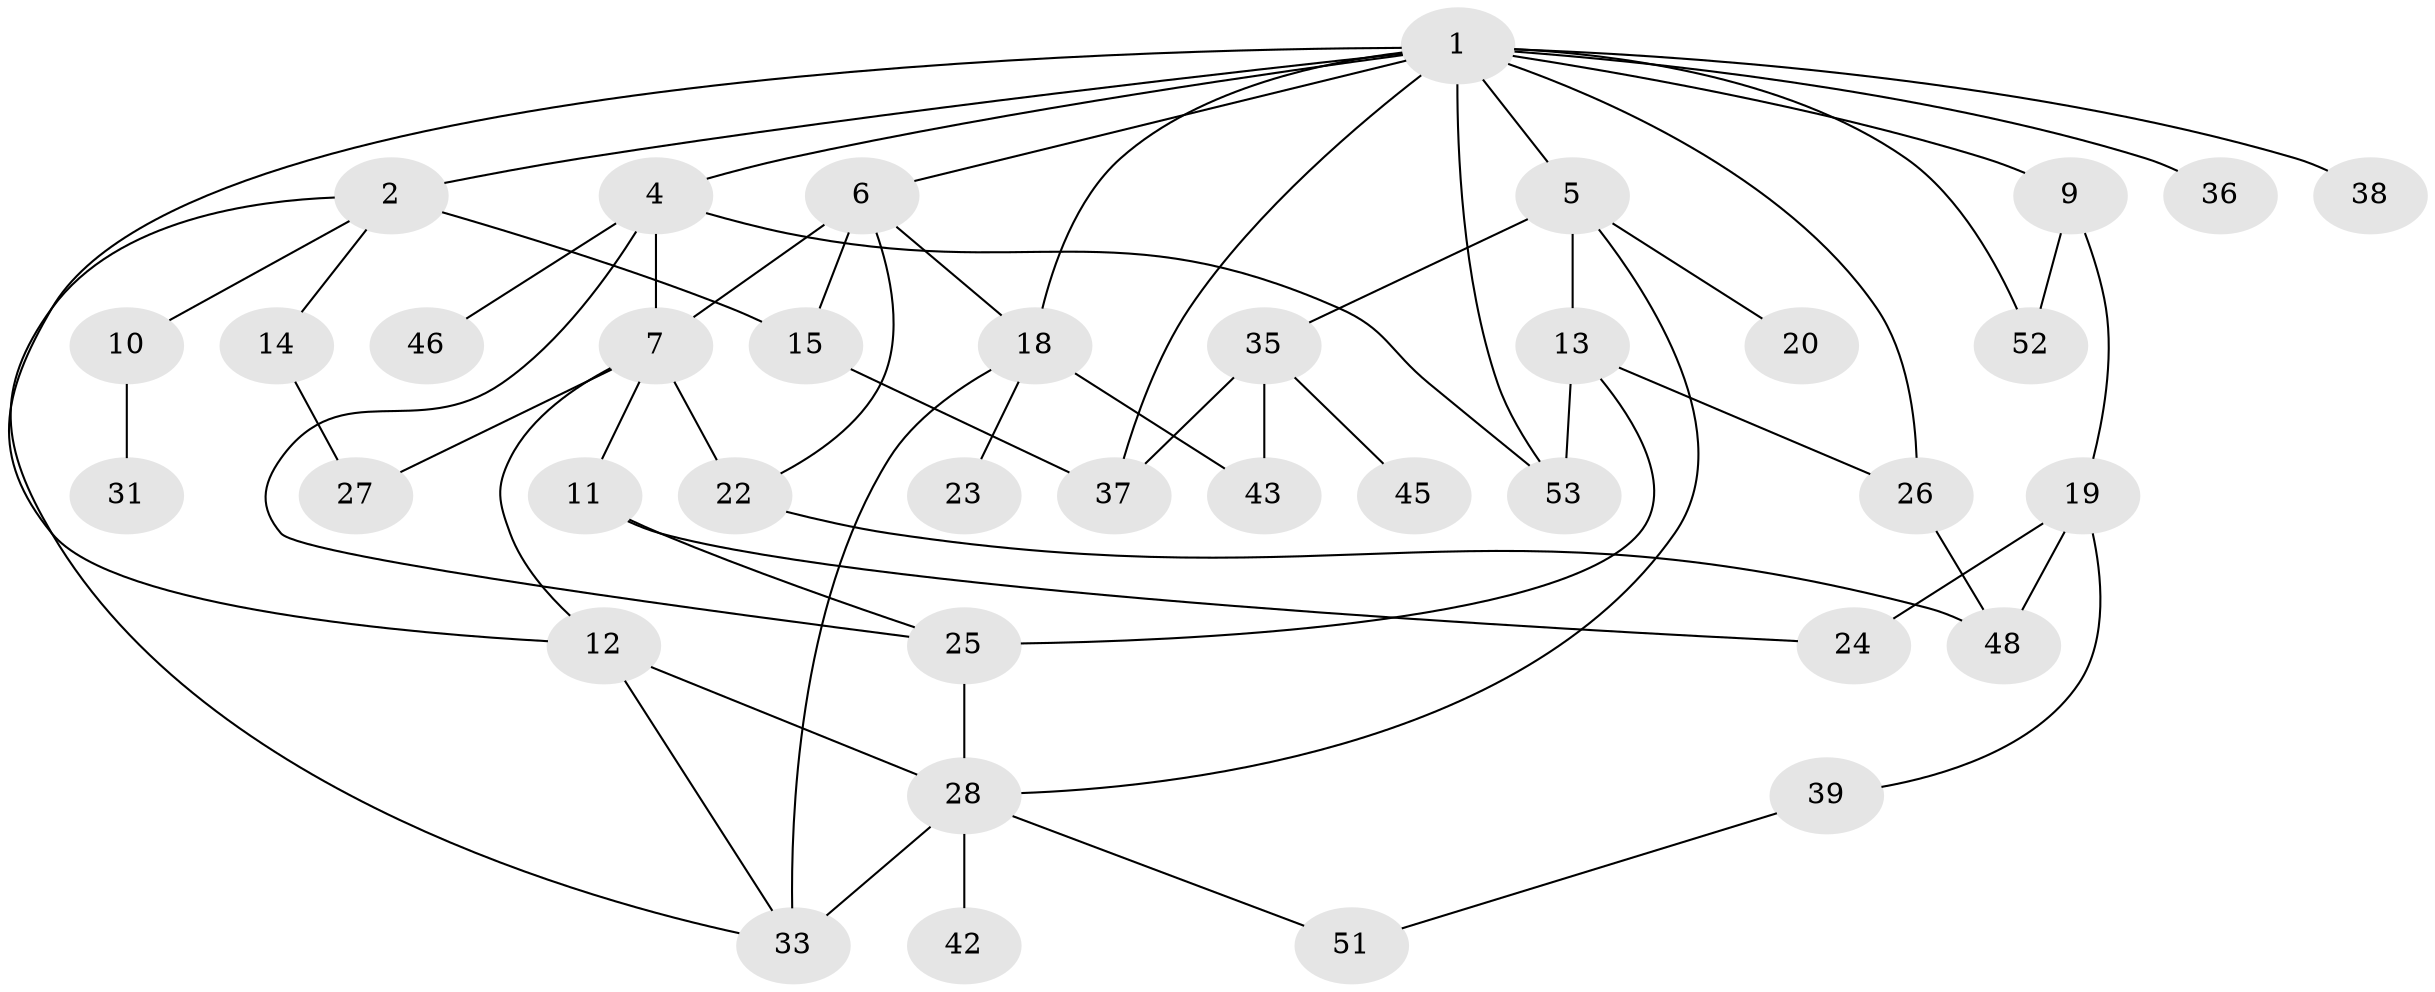 // Generated by graph-tools (version 1.1) at 2025/23/03/03/25 07:23:30]
// undirected, 38 vertices, 61 edges
graph export_dot {
graph [start="1"]
  node [color=gray90,style=filled];
  1 [super="+3"];
  2 [super="+8"];
  4 [super="+50"];
  5;
  6 [super="+41"];
  7 [super="+47"];
  9 [super="+17"];
  10;
  11 [super="+49"];
  12 [super="+16"];
  13;
  14;
  15 [super="+40"];
  18 [super="+21"];
  19 [super="+44"];
  20;
  22;
  23;
  24 [super="+32"];
  25;
  26 [super="+29"];
  27;
  28 [super="+30"];
  31;
  33 [super="+34"];
  35;
  36;
  37;
  38;
  39;
  42;
  43;
  45;
  46;
  48 [super="+55"];
  51;
  52;
  53 [super="+54"];
  1 -- 2;
  1 -- 9;
  1 -- 18;
  1 -- 26;
  1 -- 38;
  1 -- 53;
  1 -- 37;
  1 -- 52;
  1 -- 4;
  1 -- 5;
  1 -- 6;
  1 -- 36;
  1 -- 12;
  2 -- 33;
  2 -- 15 [weight=2];
  2 -- 10;
  2 -- 14;
  4 -- 46;
  4 -- 25;
  4 -- 7;
  4 -- 53;
  5 -- 13;
  5 -- 20;
  5 -- 35;
  5 -- 28;
  6 -- 7 [weight=2];
  6 -- 15;
  6 -- 22;
  6 -- 18;
  7 -- 11;
  7 -- 22;
  7 -- 27;
  7 -- 12;
  9 -- 52;
  9 -- 19;
  10 -- 31;
  11 -- 24;
  11 -- 25;
  12 -- 33;
  12 -- 28;
  13 -- 25;
  13 -- 26;
  13 -- 53;
  14 -- 27;
  15 -- 37;
  18 -- 23;
  18 -- 43;
  18 -- 33;
  19 -- 24;
  19 -- 39;
  19 -- 48;
  22 -- 48;
  25 -- 28;
  26 -- 48;
  28 -- 51;
  28 -- 42;
  28 -- 33;
  35 -- 37;
  35 -- 45;
  35 -- 43;
  39 -- 51;
}

